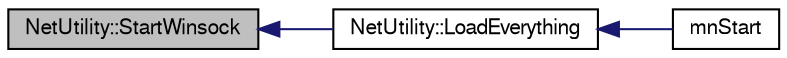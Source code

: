 digraph G
{
  edge [fontname="FreeSans",fontsize="10",labelfontname="FreeSans",labelfontsize="10"];
  node [fontname="FreeSans",fontsize="10",shape=record];
  rankdir=LR;
  Node1 [label="NetUtility::StartWinsock",height=0.2,width=0.4,color="black", fillcolor="grey75", style="filled" fontcolor="black"];
  Node1 -> Node2 [dir=back,color="midnightblue",fontsize="10",style="solid"];
  Node2 [label="NetUtility::LoadEverything",height=0.2,width=0.4,color="black", fillcolor="white", style="filled",URL="$class_net_utility.html#a0e67f2b38e5dd236c597eb6b1a51a39e"];
  Node2 -> Node3 [dir=back,color="midnightblue",fontsize="10",style="solid"];
  Node3 [label="mnStart",height=0.2,width=0.4,color="black", fillcolor="white", style="filled",URL="$group__proc_commands.html#gac6c722451c4ba1f4077414b1fb80aaeb"];
}
